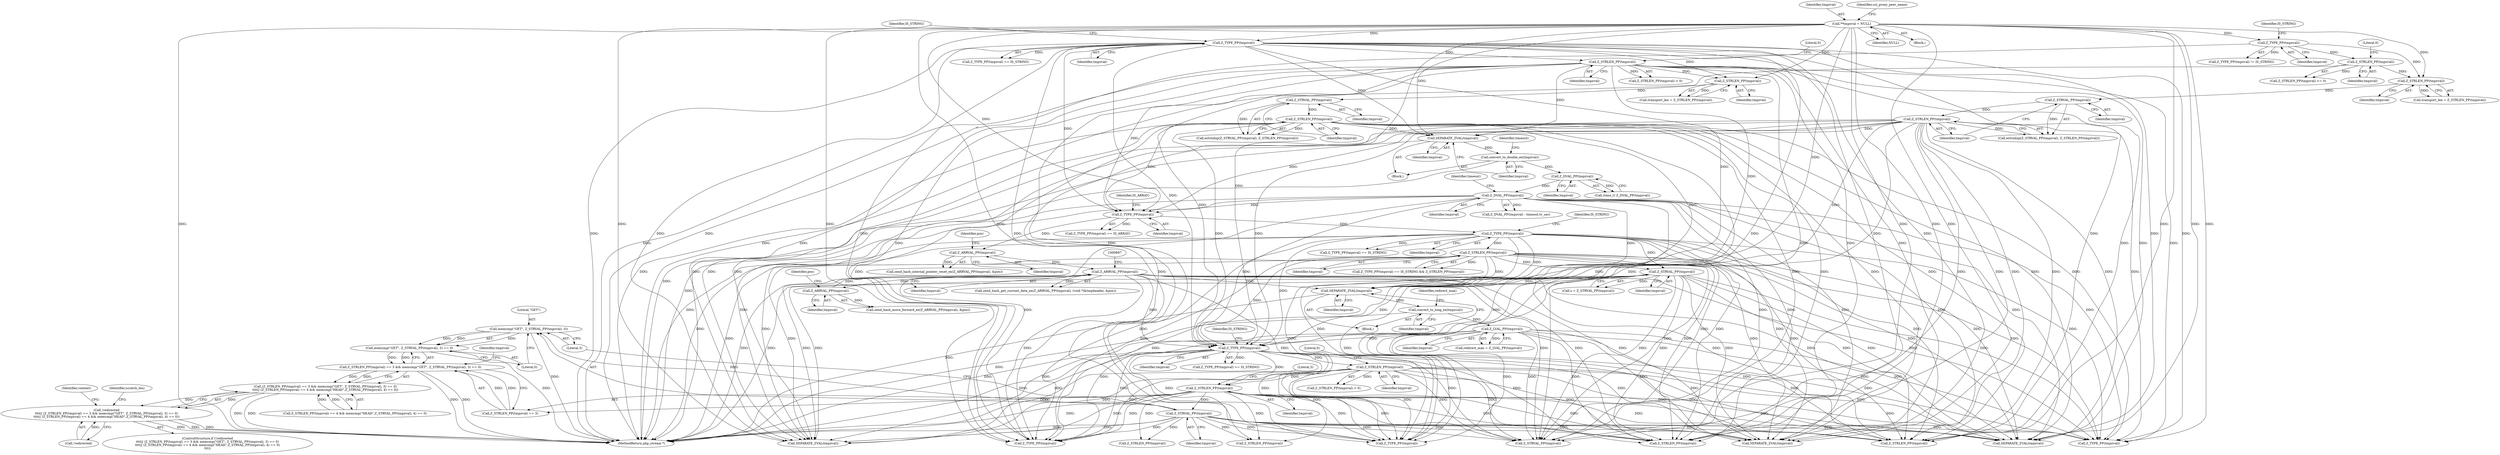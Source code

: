 digraph "0_php-src_523f230c831d7b33353203fa34aee4e92ac12bba@API" {
"1001185" [label="(Call,memcmp(\"GET\", Z_STRVAL_PP(tmpzval), 3))"];
"1001187" [label="(Call,Z_STRVAL_PP(tmpzval))"];
"1001181" [label="(Call,Z_STRLEN_PP(tmpzval))"];
"1001166" [label="(Call,Z_TYPE_PP(tmpzval))"];
"1000459" [label="(Call,Z_TYPE_PP(tmpzval))"];
"1000192" [label="(Call,**tmpzval = NULL)"];
"1000694" [label="(Call,Z_ARRVAL_PP(tmpzval))"];
"1000687" [label="(Call,Z_ARRVAL_PP(tmpzval))"];
"1000676" [label="(Call,Z_TYPE_PP(tmpzval))"];
"1000383" [label="(Call,Z_STRLEN_PP(tmpzval))"];
"1000381" [label="(Call,Z_STRVAL_PP(tmpzval))"];
"1000376" [label="(Call,Z_STRLEN_PP(tmpzval))"];
"1000348" [label="(Call,Z_TYPE_PP(tmpzval))"];
"1000352" [label="(Call,Z_STRLEN_PP(tmpzval))"];
"1000479" [label="(Call,Z_STRLEN_PP(tmpzval))"];
"1000477" [label="(Call,Z_STRVAL_PP(tmpzval))"];
"1000472" [label="(Call,Z_STRLEN_PP(tmpzval))"];
"1000463" [label="(Call,Z_STRLEN_PP(tmpzval))"];
"1000536" [label="(Call,Z_DVAL_PP(tmpzval))"];
"1000526" [label="(Call,Z_DVAL_PP(tmpzval))"];
"1000518" [label="(Call,convert_to_double_ex(tmpzval))"];
"1000516" [label="(Call,SEPARATE_ZVAL(tmpzval))"];
"1000703" [label="(Call,Z_ARRVAL_PP(tmpzval))"];
"1000864" [label="(Call,Z_TYPE_PP(tmpzval))"];
"1001149" [label="(Call,Z_LVAL_PP(tmpzval))"];
"1001145" [label="(Call,convert_to_long_ex(tmpzval))"];
"1001143" [label="(Call,SEPARATE_ZVAL(tmpzval))"];
"1000872" [label="(Call,Z_STRVAL_PP(tmpzval))"];
"1000867" [label="(Call,Z_STRLEN_PP(tmpzval))"];
"1001170" [label="(Call,Z_STRLEN_PP(tmpzval))"];
"1001184" [label="(Call,memcmp(\"GET\", Z_STRVAL_PP(tmpzval), 3) == 0)"];
"1001179" [label="(Call,Z_STRLEN_PP(tmpzval) == 3 && memcmp(\"GET\", Z_STRVAL_PP(tmpzval), 3) == 0)"];
"1001178" [label="(Call,(Z_STRLEN_PP(tmpzval) == 3 && memcmp(\"GET\", Z_STRVAL_PP(tmpzval), 3) == 0)\n\t\t\t\t|| (Z_STRLEN_PP(tmpzval) == 4 && memcmp(\"HEAD\",Z_STRVAL_PP(tmpzval), 4) == 0))"];
"1001175" [label="(Call,!redirected\n\t\t\t\t|| (Z_STRLEN_PP(tmpzval) == 3 && memcmp(\"GET\", Z_STRVAL_PP(tmpzval), 3) == 0)\n\t\t\t\t|| (Z_STRLEN_PP(tmpzval) == 4 && memcmp(\"HEAD\",Z_STRVAL_PP(tmpzval), 4) == 0))"];
"1000465" [label="(Literal,0)"];
"1000381" [label="(Call,Z_STRVAL_PP(tmpzval))"];
"1000354" [label="(Literal,0)"];
"1000706" [label="(Identifier,pos)"];
"1002317" [label="(Call,Z_TYPE_PP(tmpzval))"];
"1001187" [label="(Call,Z_STRVAL_PP(tmpzval))"];
"1000687" [label="(Call,Z_ARRVAL_PP(tmpzval))"];
"1001193" [label="(Call,Z_STRLEN_PP(tmpzval))"];
"1000462" [label="(Call,Z_STRLEN_PP(tmpzval) > 0)"];
"1001176" [label="(Call,!redirected)"];
"1001167" [label="(Identifier,tmpzval)"];
"1000472" [label="(Call,Z_STRLEN_PP(tmpzval))"];
"1000865" [label="(Identifier,tmpzval)"];
"1000478" [label="(Identifier,tmpzval)"];
"1000192" [label="(Call,**tmpzval = NULL)"];
"1000351" [label="(Call,Z_STRLEN_PP(tmpzval) <= 0)"];
"1002337" [label="(Call,Z_STRLEN_PP(tmpzval))"];
"1001188" [label="(Identifier,tmpzval)"];
"1001146" [label="(Identifier,tmpzval)"];
"1001147" [label="(Call,redirect_max = Z_LVAL_PP(tmpzval))"];
"1002853" [label="(Call,SEPARATE_ZVAL(tmpzval))"];
"1001191" [label="(Call,Z_STRLEN_PP(tmpzval) == 4 && memcmp(\"HEAD\",Z_STRVAL_PP(tmpzval), 4) == 0)"];
"1000458" [label="(Call,Z_TYPE_PP(tmpzval) == IS_STRING)"];
"1000193" [label="(Identifier,tmpzval)"];
"1000690" [label="(Identifier,pos)"];
"1003241" [label="(MethodReturn,php_stream *)"];
"1000867" [label="(Call,Z_STRLEN_PP(tmpzval))"];
"1000519" [label="(Identifier,tmpzval)"];
"1000477" [label="(Call,Z_STRVAL_PP(tmpzval))"];
"1000515" [label="(Block,)"];
"1000194" [label="(Identifier,NULL)"];
"1000872" [label="(Call,Z_STRVAL_PP(tmpzval))"];
"1001231" [label="(Identifier,context)"];
"1001194" [label="(Identifier,tmpzval)"];
"1000350" [label="(Identifier,IS_STRING)"];
"1001148" [label="(Identifier,redirect_max)"];
"1000868" [label="(Identifier,tmpzval)"];
"1000863" [label="(Call,Z_TYPE_PP(tmpzval) == IS_STRING)"];
"1001189" [label="(Literal,3)"];
"1001205" [label="(Identifier,scratch_len)"];
"1000516" [label="(Call,SEPARATE_ZVAL(tmpzval))"];
"1000688" [label="(Identifier,tmpzval)"];
"1001142" [label="(Block,)"];
"1001190" [label="(Literal,0)"];
"1000376" [label="(Call,Z_STRLEN_PP(tmpzval))"];
"1000470" [label="(Call,transport_len = Z_STRLEN_PP(tmpzval))"];
"1000473" [label="(Identifier,tmpzval)"];
"1000463" [label="(Call,Z_STRLEN_PP(tmpzval))"];
"1000678" [label="(Identifier,IS_ARRAY)"];
"1001171" [label="(Identifier,tmpzval)"];
"1001179" [label="(Call,Z_STRLEN_PP(tmpzval) == 3 && memcmp(\"GET\", Z_STRVAL_PP(tmpzval), 3) == 0)"];
"1000352" [label="(Call,Z_STRLEN_PP(tmpzval))"];
"1000536" [label="(Call,Z_DVAL_PP(tmpzval))"];
"1000460" [label="(Identifier,tmpzval)"];
"1000695" [label="(Identifier,tmpzval)"];
"1000459" [label="(Call,Z_TYPE_PP(tmpzval))"];
"1001165" [label="(Call,Z_TYPE_PP(tmpzval) == IS_STRING)"];
"1001399" [label="(Call,Z_TYPE_PP(tmpzval))"];
"1001169" [label="(Call,Z_STRLEN_PP(tmpzval) > 0)"];
"1000694" [label="(Call,Z_ARRVAL_PP(tmpzval))"];
"1001182" [label="(Identifier,tmpzval)"];
"1002278" [label="(Call,Z_STRLEN_PP(tmpzval))"];
"1001174" [label="(ControlStructure,if (!redirected\n\t\t\t\t|| (Z_STRLEN_PP(tmpzval) == 3 && memcmp(\"GET\", Z_STRVAL_PP(tmpzval), 3) == 0)\n\t\t\t\t|| (Z_STRLEN_PP(tmpzval) == 4 && memcmp(\"HEAD\",Z_STRVAL_PP(tmpzval), 4) == 0)\n\t\t\t))"];
"1000353" [label="(Identifier,tmpzval)"];
"1000537" [label="(Identifier,tmpzval)"];
"1000703" [label="(Call,Z_ARRVAL_PP(tmpzval))"];
"1000539" [label="(Identifier,timeout)"];
"1000704" [label="(Identifier,tmpzval)"];
"1000870" [label="(Call,s = Z_STRVAL_PP(tmpzval))"];
"1001166" [label="(Call,Z_TYPE_PP(tmpzval))"];
"1000873" [label="(Identifier,tmpzval)"];
"1000374" [label="(Call,transport_len = Z_STRLEN_PP(tmpzval))"];
"1000464" [label="(Identifier,tmpzval)"];
"1001143" [label="(Call,SEPARATE_ZVAL(tmpzval))"];
"1000347" [label="(Call,Z_TYPE_PP(tmpzval) != IS_STRING)"];
"1000349" [label="(Identifier,tmpzval)"];
"1000383" [label="(Call,Z_STRLEN_PP(tmpzval))"];
"1001172" [label="(Literal,0)"];
"1001150" [label="(Identifier,tmpzval)"];
"1000522" [label="(Identifier,timeout)"];
"1000382" [label="(Identifier,tmpzval)"];
"1001211" [label="(Call,Z_STRLEN_PP(tmpzval))"];
"1000197" [label="(Identifier,ssl_proxy_peer_name)"];
"1001186" [label="(Literal,\"GET\")"];
"1000479" [label="(Call,Z_STRLEN_PP(tmpzval))"];
"1001185" [label="(Call,memcmp(\"GET\", Z_STRVAL_PP(tmpzval), 3))"];
"1001145" [label="(Call,convert_to_long_ex(tmpzval))"];
"1002751" [label="(Call,SEPARATE_ZVAL(tmpzval))"];
"1000380" [label="(Call,estrndup(Z_STRVAL_PP(tmpzval), Z_STRLEN_PP(tmpzval)))"];
"1000693" [label="(Call,zend_hash_get_current_data_ex(Z_ARRVAL_PP(tmpzval), (void *)&tmpheader, &pos))"];
"1000476" [label="(Call,estrndup(Z_STRVAL_PP(tmpzval), Z_STRLEN_PP(tmpzval)))"];
"1000866" [label="(Identifier,IS_STRING)"];
"1002365" [label="(Call,Z_STRVAL_PP(tmpzval))"];
"1000480" [label="(Identifier,tmpzval)"];
"1001241" [label="(Call,SEPARATE_ZVAL(tmpzval))"];
"1000384" [label="(Identifier,tmpzval)"];
"1000526" [label="(Call,Z_DVAL_PP(tmpzval))"];
"1001178" [label="(Call,(Z_STRLEN_PP(tmpzval) == 3 && memcmp(\"GET\", Z_STRVAL_PP(tmpzval), 3) == 0)\n\t\t\t\t|| (Z_STRLEN_PP(tmpzval) == 4 && memcmp(\"HEAD\",Z_STRVAL_PP(tmpzval), 4) == 0))"];
"1001180" [label="(Call,Z_STRLEN_PP(tmpzval) == 3)"];
"1000348" [label="(Call,Z_TYPE_PP(tmpzval))"];
"1000161" [label="(Block,)"];
"1001170" [label="(Call,Z_STRLEN_PP(tmpzval))"];
"1000527" [label="(Identifier,tmpzval)"];
"1000675" [label="(Call,Z_TYPE_PP(tmpzval) == IS_ARRAY)"];
"1001175" [label="(Call,!redirected\n\t\t\t\t|| (Z_STRLEN_PP(tmpzval) == 3 && memcmp(\"GET\", Z_STRVAL_PP(tmpzval), 3) == 0)\n\t\t\t\t|| (Z_STRLEN_PP(tmpzval) == 4 && memcmp(\"HEAD\",Z_STRVAL_PP(tmpzval), 4) == 0))"];
"1001183" [label="(Literal,3)"];
"1000517" [label="(Identifier,tmpzval)"];
"1001149" [label="(Call,Z_LVAL_PP(tmpzval))"];
"1000377" [label="(Identifier,tmpzval)"];
"1000864" [label="(Call,Z_TYPE_PP(tmpzval))"];
"1001168" [label="(Identifier,IS_STRING)"];
"1001144" [label="(Identifier,tmpzval)"];
"1000862" [label="(Call,Z_TYPE_PP(tmpzval) == IS_STRING && Z_STRLEN_PP(tmpzval))"];
"1000524" [label="(Call,(time_t) Z_DVAL_PP(tmpzval))"];
"1000461" [label="(Identifier,IS_STRING)"];
"1000677" [label="(Identifier,tmpzval)"];
"1000535" [label="(Call,Z_DVAL_PP(tmpzval) - timeout.tv_sec)"];
"1001184" [label="(Call,memcmp(\"GET\", Z_STRVAL_PP(tmpzval), 3) == 0)"];
"1000676" [label="(Call,Z_TYPE_PP(tmpzval))"];
"1000686" [label="(Call,zend_hash_internal_pointer_reset_ex(Z_ARRVAL_PP(tmpzval), &pos))"];
"1002264" [label="(Call,Z_TYPE_PP(tmpzval))"];
"1000702" [label="(Call,zend_hash_move_forward_ex(Z_ARRVAL_PP(tmpzval), &pos))"];
"1000518" [label="(Call,convert_to_double_ex(tmpzval))"];
"1001181" [label="(Call,Z_STRLEN_PP(tmpzval))"];
"1001185" -> "1001184"  [label="AST: "];
"1001185" -> "1001189"  [label="CFG: "];
"1001186" -> "1001185"  [label="AST: "];
"1001187" -> "1001185"  [label="AST: "];
"1001189" -> "1001185"  [label="AST: "];
"1001190" -> "1001185"  [label="CFG: "];
"1001185" -> "1003241"  [label="DDG: "];
"1001185" -> "1001184"  [label="DDG: "];
"1001185" -> "1001184"  [label="DDG: "];
"1001185" -> "1001184"  [label="DDG: "];
"1001187" -> "1001185"  [label="DDG: "];
"1001187" -> "1001188"  [label="CFG: "];
"1001188" -> "1001187"  [label="AST: "];
"1001189" -> "1001187"  [label="CFG: "];
"1001187" -> "1003241"  [label="DDG: "];
"1001181" -> "1001187"  [label="DDG: "];
"1001187" -> "1001193"  [label="DDG: "];
"1001187" -> "1001211"  [label="DDG: "];
"1001187" -> "1001241"  [label="DDG: "];
"1001187" -> "1001399"  [label="DDG: "];
"1001187" -> "1002264"  [label="DDG: "];
"1001187" -> "1002278"  [label="DDG: "];
"1001187" -> "1002317"  [label="DDG: "];
"1001187" -> "1002337"  [label="DDG: "];
"1001187" -> "1002365"  [label="DDG: "];
"1001187" -> "1002751"  [label="DDG: "];
"1001187" -> "1002853"  [label="DDG: "];
"1001181" -> "1001180"  [label="AST: "];
"1001181" -> "1001182"  [label="CFG: "];
"1001182" -> "1001181"  [label="AST: "];
"1001183" -> "1001181"  [label="CFG: "];
"1001181" -> "1003241"  [label="DDG: "];
"1001181" -> "1001180"  [label="DDG: "];
"1001166" -> "1001181"  [label="DDG: "];
"1001170" -> "1001181"  [label="DDG: "];
"1001181" -> "1001193"  [label="DDG: "];
"1001181" -> "1001211"  [label="DDG: "];
"1001181" -> "1001241"  [label="DDG: "];
"1001181" -> "1001399"  [label="DDG: "];
"1001181" -> "1002264"  [label="DDG: "];
"1001181" -> "1002278"  [label="DDG: "];
"1001181" -> "1002317"  [label="DDG: "];
"1001181" -> "1002337"  [label="DDG: "];
"1001181" -> "1002365"  [label="DDG: "];
"1001181" -> "1002751"  [label="DDG: "];
"1001181" -> "1002853"  [label="DDG: "];
"1001166" -> "1001165"  [label="AST: "];
"1001166" -> "1001167"  [label="CFG: "];
"1001167" -> "1001166"  [label="AST: "];
"1001168" -> "1001166"  [label="CFG: "];
"1001166" -> "1003241"  [label="DDG: "];
"1001166" -> "1001165"  [label="DDG: "];
"1000459" -> "1001166"  [label="DDG: "];
"1000694" -> "1001166"  [label="DDG: "];
"1000864" -> "1001166"  [label="DDG: "];
"1000383" -> "1001166"  [label="DDG: "];
"1001149" -> "1001166"  [label="DDG: "];
"1000872" -> "1001166"  [label="DDG: "];
"1000479" -> "1001166"  [label="DDG: "];
"1000463" -> "1001166"  [label="DDG: "];
"1000536" -> "1001166"  [label="DDG: "];
"1000192" -> "1001166"  [label="DDG: "];
"1000867" -> "1001166"  [label="DDG: "];
"1001166" -> "1001170"  [label="DDG: "];
"1001166" -> "1001211"  [label="DDG: "];
"1001166" -> "1001241"  [label="DDG: "];
"1001166" -> "1001399"  [label="DDG: "];
"1001166" -> "1002264"  [label="DDG: "];
"1001166" -> "1002278"  [label="DDG: "];
"1001166" -> "1002317"  [label="DDG: "];
"1001166" -> "1002337"  [label="DDG: "];
"1001166" -> "1002365"  [label="DDG: "];
"1001166" -> "1002751"  [label="DDG: "];
"1001166" -> "1002853"  [label="DDG: "];
"1000459" -> "1000458"  [label="AST: "];
"1000459" -> "1000460"  [label="CFG: "];
"1000460" -> "1000459"  [label="AST: "];
"1000461" -> "1000459"  [label="CFG: "];
"1000459" -> "1003241"  [label="DDG: "];
"1000459" -> "1000458"  [label="DDG: "];
"1000192" -> "1000459"  [label="DDG: "];
"1000459" -> "1000463"  [label="DDG: "];
"1000459" -> "1000472"  [label="DDG: "];
"1000459" -> "1000516"  [label="DDG: "];
"1000459" -> "1000676"  [label="DDG: "];
"1000459" -> "1001143"  [label="DDG: "];
"1000459" -> "1001241"  [label="DDG: "];
"1000459" -> "1001399"  [label="DDG: "];
"1000459" -> "1002264"  [label="DDG: "];
"1000459" -> "1002278"  [label="DDG: "];
"1000459" -> "1002317"  [label="DDG: "];
"1000459" -> "1002337"  [label="DDG: "];
"1000459" -> "1002365"  [label="DDG: "];
"1000459" -> "1002751"  [label="DDG: "];
"1000459" -> "1002853"  [label="DDG: "];
"1000192" -> "1000161"  [label="AST: "];
"1000192" -> "1000194"  [label="CFG: "];
"1000193" -> "1000192"  [label="AST: "];
"1000194" -> "1000192"  [label="AST: "];
"1000197" -> "1000192"  [label="CFG: "];
"1000192" -> "1003241"  [label="DDG: "];
"1000192" -> "1000348"  [label="DDG: "];
"1000192" -> "1000376"  [label="DDG: "];
"1000192" -> "1000472"  [label="DDG: "];
"1000192" -> "1000516"  [label="DDG: "];
"1000192" -> "1000676"  [label="DDG: "];
"1000192" -> "1001143"  [label="DDG: "];
"1000192" -> "1001241"  [label="DDG: "];
"1000192" -> "1001399"  [label="DDG: "];
"1000192" -> "1002264"  [label="DDG: "];
"1000192" -> "1002278"  [label="DDG: "];
"1000192" -> "1002317"  [label="DDG: "];
"1000192" -> "1002337"  [label="DDG: "];
"1000192" -> "1002365"  [label="DDG: "];
"1000192" -> "1002751"  [label="DDG: "];
"1000192" -> "1002853"  [label="DDG: "];
"1000694" -> "1000693"  [label="AST: "];
"1000694" -> "1000695"  [label="CFG: "];
"1000695" -> "1000694"  [label="AST: "];
"1000697" -> "1000694"  [label="CFG: "];
"1000694" -> "1003241"  [label="DDG: "];
"1000694" -> "1000693"  [label="DDG: "];
"1000687" -> "1000694"  [label="DDG: "];
"1000703" -> "1000694"  [label="DDG: "];
"1000694" -> "1000703"  [label="DDG: "];
"1000694" -> "1001143"  [label="DDG: "];
"1000694" -> "1001241"  [label="DDG: "];
"1000694" -> "1001399"  [label="DDG: "];
"1000694" -> "1002264"  [label="DDG: "];
"1000694" -> "1002278"  [label="DDG: "];
"1000694" -> "1002317"  [label="DDG: "];
"1000694" -> "1002337"  [label="DDG: "];
"1000694" -> "1002365"  [label="DDG: "];
"1000694" -> "1002751"  [label="DDG: "];
"1000694" -> "1002853"  [label="DDG: "];
"1000687" -> "1000686"  [label="AST: "];
"1000687" -> "1000688"  [label="CFG: "];
"1000688" -> "1000687"  [label="AST: "];
"1000690" -> "1000687"  [label="CFG: "];
"1000687" -> "1000686"  [label="DDG: "];
"1000676" -> "1000687"  [label="DDG: "];
"1000676" -> "1000675"  [label="AST: "];
"1000676" -> "1000677"  [label="CFG: "];
"1000677" -> "1000676"  [label="AST: "];
"1000678" -> "1000676"  [label="CFG: "];
"1000676" -> "1000675"  [label="DDG: "];
"1000383" -> "1000676"  [label="DDG: "];
"1000479" -> "1000676"  [label="DDG: "];
"1000463" -> "1000676"  [label="DDG: "];
"1000536" -> "1000676"  [label="DDG: "];
"1000676" -> "1000864"  [label="DDG: "];
"1000383" -> "1000380"  [label="AST: "];
"1000383" -> "1000384"  [label="CFG: "];
"1000384" -> "1000383"  [label="AST: "];
"1000380" -> "1000383"  [label="CFG: "];
"1000383" -> "1003241"  [label="DDG: "];
"1000383" -> "1000380"  [label="DDG: "];
"1000381" -> "1000383"  [label="DDG: "];
"1000383" -> "1000516"  [label="DDG: "];
"1000383" -> "1001143"  [label="DDG: "];
"1000383" -> "1001241"  [label="DDG: "];
"1000383" -> "1001399"  [label="DDG: "];
"1000383" -> "1002264"  [label="DDG: "];
"1000383" -> "1002278"  [label="DDG: "];
"1000383" -> "1002317"  [label="DDG: "];
"1000383" -> "1002337"  [label="DDG: "];
"1000383" -> "1002365"  [label="DDG: "];
"1000383" -> "1002751"  [label="DDG: "];
"1000383" -> "1002853"  [label="DDG: "];
"1000381" -> "1000380"  [label="AST: "];
"1000381" -> "1000382"  [label="CFG: "];
"1000382" -> "1000381"  [label="AST: "];
"1000384" -> "1000381"  [label="CFG: "];
"1000381" -> "1000380"  [label="DDG: "];
"1000376" -> "1000381"  [label="DDG: "];
"1000376" -> "1000374"  [label="AST: "];
"1000376" -> "1000377"  [label="CFG: "];
"1000377" -> "1000376"  [label="AST: "];
"1000374" -> "1000376"  [label="CFG: "];
"1000376" -> "1000374"  [label="DDG: "];
"1000348" -> "1000376"  [label="DDG: "];
"1000352" -> "1000376"  [label="DDG: "];
"1000348" -> "1000347"  [label="AST: "];
"1000348" -> "1000349"  [label="CFG: "];
"1000349" -> "1000348"  [label="AST: "];
"1000350" -> "1000348"  [label="CFG: "];
"1000348" -> "1003241"  [label="DDG: "];
"1000348" -> "1000347"  [label="DDG: "];
"1000348" -> "1000352"  [label="DDG: "];
"1000352" -> "1000351"  [label="AST: "];
"1000352" -> "1000353"  [label="CFG: "];
"1000353" -> "1000352"  [label="AST: "];
"1000354" -> "1000352"  [label="CFG: "];
"1000352" -> "1003241"  [label="DDG: "];
"1000352" -> "1000351"  [label="DDG: "];
"1000479" -> "1000476"  [label="AST: "];
"1000479" -> "1000480"  [label="CFG: "];
"1000480" -> "1000479"  [label="AST: "];
"1000476" -> "1000479"  [label="CFG: "];
"1000479" -> "1003241"  [label="DDG: "];
"1000479" -> "1000476"  [label="DDG: "];
"1000477" -> "1000479"  [label="DDG: "];
"1000479" -> "1000516"  [label="DDG: "];
"1000479" -> "1001143"  [label="DDG: "];
"1000479" -> "1001241"  [label="DDG: "];
"1000479" -> "1001399"  [label="DDG: "];
"1000479" -> "1002264"  [label="DDG: "];
"1000479" -> "1002278"  [label="DDG: "];
"1000479" -> "1002317"  [label="DDG: "];
"1000479" -> "1002337"  [label="DDG: "];
"1000479" -> "1002365"  [label="DDG: "];
"1000479" -> "1002751"  [label="DDG: "];
"1000479" -> "1002853"  [label="DDG: "];
"1000477" -> "1000476"  [label="AST: "];
"1000477" -> "1000478"  [label="CFG: "];
"1000478" -> "1000477"  [label="AST: "];
"1000480" -> "1000477"  [label="CFG: "];
"1000477" -> "1000476"  [label="DDG: "];
"1000472" -> "1000477"  [label="DDG: "];
"1000472" -> "1000470"  [label="AST: "];
"1000472" -> "1000473"  [label="CFG: "];
"1000473" -> "1000472"  [label="AST: "];
"1000470" -> "1000472"  [label="CFG: "];
"1000472" -> "1000470"  [label="DDG: "];
"1000463" -> "1000472"  [label="DDG: "];
"1000463" -> "1000462"  [label="AST: "];
"1000463" -> "1000464"  [label="CFG: "];
"1000464" -> "1000463"  [label="AST: "];
"1000465" -> "1000463"  [label="CFG: "];
"1000463" -> "1003241"  [label="DDG: "];
"1000463" -> "1000462"  [label="DDG: "];
"1000463" -> "1000516"  [label="DDG: "];
"1000463" -> "1001143"  [label="DDG: "];
"1000463" -> "1001241"  [label="DDG: "];
"1000463" -> "1001399"  [label="DDG: "];
"1000463" -> "1002264"  [label="DDG: "];
"1000463" -> "1002278"  [label="DDG: "];
"1000463" -> "1002317"  [label="DDG: "];
"1000463" -> "1002337"  [label="DDG: "];
"1000463" -> "1002365"  [label="DDG: "];
"1000463" -> "1002751"  [label="DDG: "];
"1000463" -> "1002853"  [label="DDG: "];
"1000536" -> "1000535"  [label="AST: "];
"1000536" -> "1000537"  [label="CFG: "];
"1000537" -> "1000536"  [label="AST: "];
"1000539" -> "1000536"  [label="CFG: "];
"1000536" -> "1003241"  [label="DDG: "];
"1000536" -> "1000535"  [label="DDG: "];
"1000526" -> "1000536"  [label="DDG: "];
"1000536" -> "1001143"  [label="DDG: "];
"1000536" -> "1001241"  [label="DDG: "];
"1000536" -> "1001399"  [label="DDG: "];
"1000536" -> "1002264"  [label="DDG: "];
"1000536" -> "1002278"  [label="DDG: "];
"1000536" -> "1002317"  [label="DDG: "];
"1000536" -> "1002337"  [label="DDG: "];
"1000536" -> "1002365"  [label="DDG: "];
"1000536" -> "1002751"  [label="DDG: "];
"1000536" -> "1002853"  [label="DDG: "];
"1000526" -> "1000524"  [label="AST: "];
"1000526" -> "1000527"  [label="CFG: "];
"1000527" -> "1000526"  [label="AST: "];
"1000524" -> "1000526"  [label="CFG: "];
"1000526" -> "1000524"  [label="DDG: "];
"1000518" -> "1000526"  [label="DDG: "];
"1000518" -> "1000515"  [label="AST: "];
"1000518" -> "1000519"  [label="CFG: "];
"1000519" -> "1000518"  [label="AST: "];
"1000522" -> "1000518"  [label="CFG: "];
"1000518" -> "1003241"  [label="DDG: "];
"1000516" -> "1000518"  [label="DDG: "];
"1000516" -> "1000515"  [label="AST: "];
"1000516" -> "1000517"  [label="CFG: "];
"1000517" -> "1000516"  [label="AST: "];
"1000519" -> "1000516"  [label="CFG: "];
"1000516" -> "1003241"  [label="DDG: "];
"1000703" -> "1000702"  [label="AST: "];
"1000703" -> "1000704"  [label="CFG: "];
"1000704" -> "1000703"  [label="AST: "];
"1000706" -> "1000703"  [label="CFG: "];
"1000703" -> "1000702"  [label="DDG: "];
"1000864" -> "1000863"  [label="AST: "];
"1000864" -> "1000865"  [label="CFG: "];
"1000865" -> "1000864"  [label="AST: "];
"1000866" -> "1000864"  [label="CFG: "];
"1000864" -> "1003241"  [label="DDG: "];
"1000864" -> "1000863"  [label="DDG: "];
"1000864" -> "1000867"  [label="DDG: "];
"1000864" -> "1000872"  [label="DDG: "];
"1000864" -> "1001143"  [label="DDG: "];
"1000864" -> "1001241"  [label="DDG: "];
"1000864" -> "1001399"  [label="DDG: "];
"1000864" -> "1002264"  [label="DDG: "];
"1000864" -> "1002278"  [label="DDG: "];
"1000864" -> "1002317"  [label="DDG: "];
"1000864" -> "1002337"  [label="DDG: "];
"1000864" -> "1002365"  [label="DDG: "];
"1000864" -> "1002751"  [label="DDG: "];
"1000864" -> "1002853"  [label="DDG: "];
"1001149" -> "1001147"  [label="AST: "];
"1001149" -> "1001150"  [label="CFG: "];
"1001150" -> "1001149"  [label="AST: "];
"1001147" -> "1001149"  [label="CFG: "];
"1001149" -> "1003241"  [label="DDG: "];
"1001149" -> "1001147"  [label="DDG: "];
"1001145" -> "1001149"  [label="DDG: "];
"1001149" -> "1001241"  [label="DDG: "];
"1001149" -> "1001399"  [label="DDG: "];
"1001149" -> "1002264"  [label="DDG: "];
"1001149" -> "1002278"  [label="DDG: "];
"1001149" -> "1002317"  [label="DDG: "];
"1001149" -> "1002337"  [label="DDG: "];
"1001149" -> "1002365"  [label="DDG: "];
"1001149" -> "1002751"  [label="DDG: "];
"1001149" -> "1002853"  [label="DDG: "];
"1001145" -> "1001142"  [label="AST: "];
"1001145" -> "1001146"  [label="CFG: "];
"1001146" -> "1001145"  [label="AST: "];
"1001148" -> "1001145"  [label="CFG: "];
"1001145" -> "1003241"  [label="DDG: "];
"1001143" -> "1001145"  [label="DDG: "];
"1001143" -> "1001142"  [label="AST: "];
"1001143" -> "1001144"  [label="CFG: "];
"1001144" -> "1001143"  [label="AST: "];
"1001146" -> "1001143"  [label="CFG: "];
"1001143" -> "1003241"  [label="DDG: "];
"1000872" -> "1001143"  [label="DDG: "];
"1000867" -> "1001143"  [label="DDG: "];
"1000872" -> "1000870"  [label="AST: "];
"1000872" -> "1000873"  [label="CFG: "];
"1000873" -> "1000872"  [label="AST: "];
"1000870" -> "1000872"  [label="CFG: "];
"1000872" -> "1003241"  [label="DDG: "];
"1000872" -> "1000870"  [label="DDG: "];
"1000867" -> "1000872"  [label="DDG: "];
"1000872" -> "1001241"  [label="DDG: "];
"1000872" -> "1001399"  [label="DDG: "];
"1000872" -> "1002264"  [label="DDG: "];
"1000872" -> "1002278"  [label="DDG: "];
"1000872" -> "1002317"  [label="DDG: "];
"1000872" -> "1002337"  [label="DDG: "];
"1000872" -> "1002365"  [label="DDG: "];
"1000872" -> "1002751"  [label="DDG: "];
"1000872" -> "1002853"  [label="DDG: "];
"1000867" -> "1000862"  [label="AST: "];
"1000867" -> "1000868"  [label="CFG: "];
"1000868" -> "1000867"  [label="AST: "];
"1000862" -> "1000867"  [label="CFG: "];
"1000867" -> "1003241"  [label="DDG: "];
"1000867" -> "1000862"  [label="DDG: "];
"1000867" -> "1001241"  [label="DDG: "];
"1000867" -> "1001399"  [label="DDG: "];
"1000867" -> "1002264"  [label="DDG: "];
"1000867" -> "1002278"  [label="DDG: "];
"1000867" -> "1002317"  [label="DDG: "];
"1000867" -> "1002337"  [label="DDG: "];
"1000867" -> "1002365"  [label="DDG: "];
"1000867" -> "1002751"  [label="DDG: "];
"1000867" -> "1002853"  [label="DDG: "];
"1001170" -> "1001169"  [label="AST: "];
"1001170" -> "1001171"  [label="CFG: "];
"1001171" -> "1001170"  [label="AST: "];
"1001172" -> "1001170"  [label="CFG: "];
"1001170" -> "1003241"  [label="DDG: "];
"1001170" -> "1001169"  [label="DDG: "];
"1001170" -> "1001211"  [label="DDG: "];
"1001170" -> "1001241"  [label="DDG: "];
"1001170" -> "1001399"  [label="DDG: "];
"1001170" -> "1002264"  [label="DDG: "];
"1001170" -> "1002278"  [label="DDG: "];
"1001170" -> "1002317"  [label="DDG: "];
"1001170" -> "1002337"  [label="DDG: "];
"1001170" -> "1002365"  [label="DDG: "];
"1001170" -> "1002751"  [label="DDG: "];
"1001170" -> "1002853"  [label="DDG: "];
"1001184" -> "1001179"  [label="AST: "];
"1001184" -> "1001190"  [label="CFG: "];
"1001190" -> "1001184"  [label="AST: "];
"1001179" -> "1001184"  [label="CFG: "];
"1001184" -> "1003241"  [label="DDG: "];
"1001184" -> "1001179"  [label="DDG: "];
"1001184" -> "1001179"  [label="DDG: "];
"1001179" -> "1001178"  [label="AST: "];
"1001179" -> "1001180"  [label="CFG: "];
"1001180" -> "1001179"  [label="AST: "];
"1001194" -> "1001179"  [label="CFG: "];
"1001178" -> "1001179"  [label="CFG: "];
"1001179" -> "1003241"  [label="DDG: "];
"1001179" -> "1003241"  [label="DDG: "];
"1001179" -> "1001178"  [label="DDG: "];
"1001179" -> "1001178"  [label="DDG: "];
"1001180" -> "1001179"  [label="DDG: "];
"1001180" -> "1001179"  [label="DDG: "];
"1001178" -> "1001175"  [label="AST: "];
"1001178" -> "1001191"  [label="CFG: "];
"1001191" -> "1001178"  [label="AST: "];
"1001175" -> "1001178"  [label="CFG: "];
"1001178" -> "1003241"  [label="DDG: "];
"1001178" -> "1003241"  [label="DDG: "];
"1001178" -> "1001175"  [label="DDG: "];
"1001178" -> "1001175"  [label="DDG: "];
"1001191" -> "1001178"  [label="DDG: "];
"1001191" -> "1001178"  [label="DDG: "];
"1001175" -> "1001174"  [label="AST: "];
"1001175" -> "1001176"  [label="CFG: "];
"1001176" -> "1001175"  [label="AST: "];
"1001205" -> "1001175"  [label="CFG: "];
"1001231" -> "1001175"  [label="CFG: "];
"1001175" -> "1003241"  [label="DDG: "];
"1001175" -> "1003241"  [label="DDG: "];
"1001175" -> "1003241"  [label="DDG: "];
"1001176" -> "1001175"  [label="DDG: "];
}

